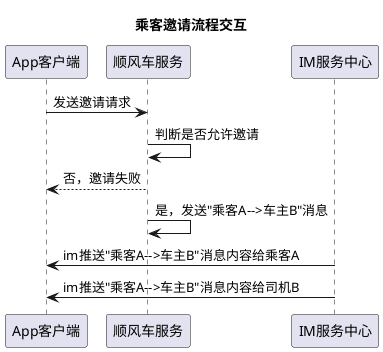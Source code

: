 @startuml
title: 乘客邀请流程交互

App客户端 -> 顺风车服务: 发送邀请请求

顺风车服务 -> 顺风车服务: 判断是否允许邀请
App客户端 <-- 顺风车服务: 否，邀请失败
顺风车服务 -> 顺风车服务: 是，发送"乘客A-->车主B"消息

IM服务中心 -> App客户端: im推送"乘客A-->车主B"消息内容给乘客A
IM服务中心 -> App客户端: im推送"乘客A-->车主B"消息内容给司机B
@enduml
